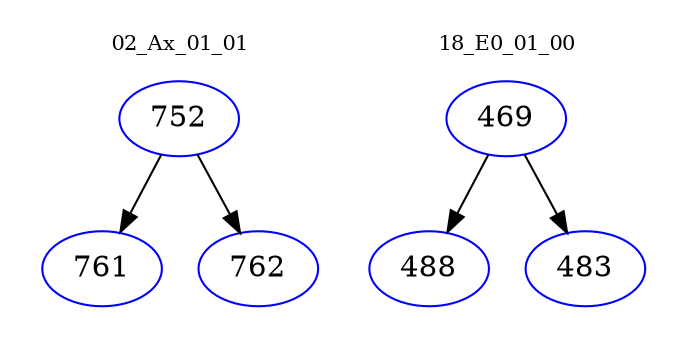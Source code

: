 digraph{
subgraph cluster_0 {
color = white
label = "02_Ax_01_01";
fontsize=10;
T0_752 [label="752", color="blue"]
T0_752 -> T0_761 [color="black"]
T0_761 [label="761", color="blue"]
T0_752 -> T0_762 [color="black"]
T0_762 [label="762", color="blue"]
}
subgraph cluster_1 {
color = white
label = "18_E0_01_00";
fontsize=10;
T1_469 [label="469", color="blue"]
T1_469 -> T1_488 [color="black"]
T1_488 [label="488", color="blue"]
T1_469 -> T1_483 [color="black"]
T1_483 [label="483", color="blue"]
}
}

